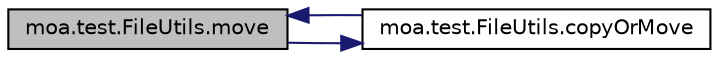 digraph G
{
  edge [fontname="Helvetica",fontsize="10",labelfontname="Helvetica",labelfontsize="10"];
  node [fontname="Helvetica",fontsize="10",shape=record];
  rankdir=LR;
  Node1 [label="moa.test.FileUtils.move",height=0.2,width=0.4,color="black", fillcolor="grey75", style="filled" fontcolor="black"];
  Node1 -> Node2 [color="midnightblue",fontsize="10",style="solid",fontname="Helvetica"];
  Node2 [label="moa.test.FileUtils.copyOrMove",height=0.2,width=0.4,color="black", fillcolor="white", style="filled",URL="$classmoa_1_1test_1_1FileUtils.html#a351d38ee18c8bc4888ba4371da3af708",tooltip="Copies or moves files and directories (recursively)."];
  Node2 -> Node1 [color="midnightblue",fontsize="10",style="solid",fontname="Helvetica"];
}
